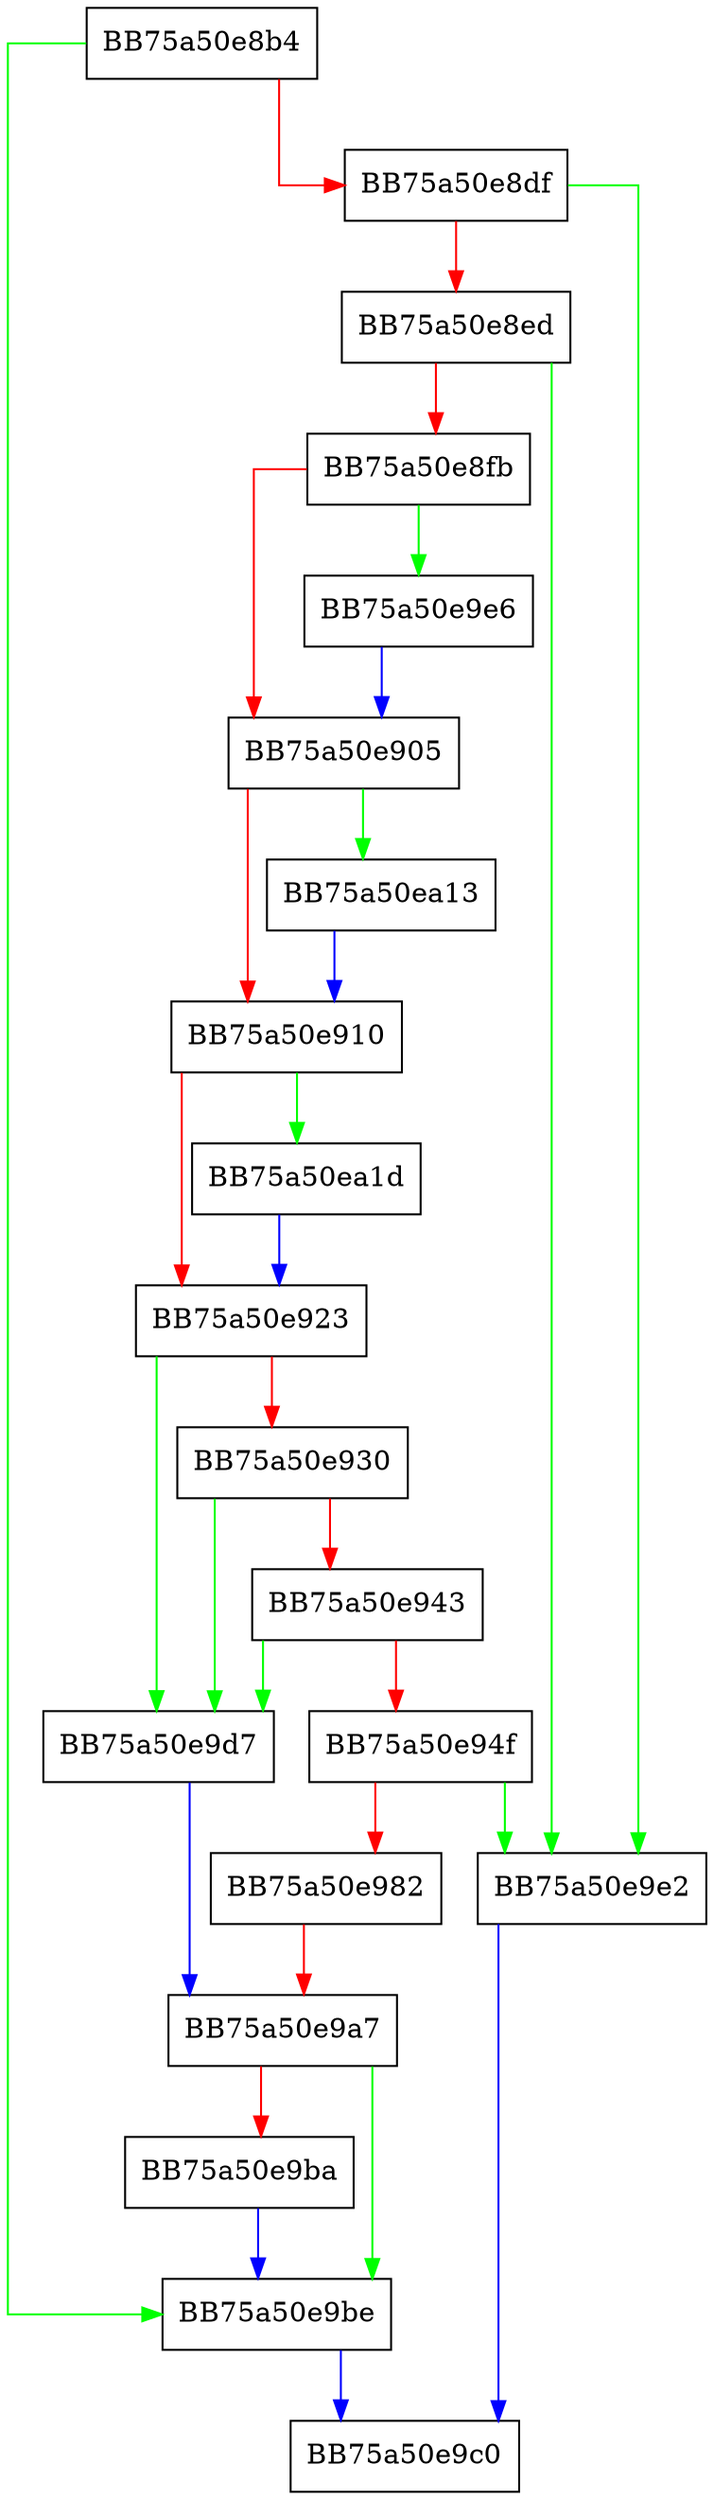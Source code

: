digraph write {
  node [shape="box"];
  graph [splines=ortho];
  BB75a50e8b4 -> BB75a50e9be [color="green"];
  BB75a50e8b4 -> BB75a50e8df [color="red"];
  BB75a50e8df -> BB75a50e9e2 [color="green"];
  BB75a50e8df -> BB75a50e8ed [color="red"];
  BB75a50e8ed -> BB75a50e9e2 [color="green"];
  BB75a50e8ed -> BB75a50e8fb [color="red"];
  BB75a50e8fb -> BB75a50e9e6 [color="green"];
  BB75a50e8fb -> BB75a50e905 [color="red"];
  BB75a50e905 -> BB75a50ea13 [color="green"];
  BB75a50e905 -> BB75a50e910 [color="red"];
  BB75a50e910 -> BB75a50ea1d [color="green"];
  BB75a50e910 -> BB75a50e923 [color="red"];
  BB75a50e923 -> BB75a50e9d7 [color="green"];
  BB75a50e923 -> BB75a50e930 [color="red"];
  BB75a50e930 -> BB75a50e9d7 [color="green"];
  BB75a50e930 -> BB75a50e943 [color="red"];
  BB75a50e943 -> BB75a50e9d7 [color="green"];
  BB75a50e943 -> BB75a50e94f [color="red"];
  BB75a50e94f -> BB75a50e9e2 [color="green"];
  BB75a50e94f -> BB75a50e982 [color="red"];
  BB75a50e982 -> BB75a50e9a7 [color="red"];
  BB75a50e9a7 -> BB75a50e9be [color="green"];
  BB75a50e9a7 -> BB75a50e9ba [color="red"];
  BB75a50e9ba -> BB75a50e9be [color="blue"];
  BB75a50e9be -> BB75a50e9c0 [color="blue"];
  BB75a50e9d7 -> BB75a50e9a7 [color="blue"];
  BB75a50e9e2 -> BB75a50e9c0 [color="blue"];
  BB75a50e9e6 -> BB75a50e905 [color="blue"];
  BB75a50ea13 -> BB75a50e910 [color="blue"];
  BB75a50ea1d -> BB75a50e923 [color="blue"];
}